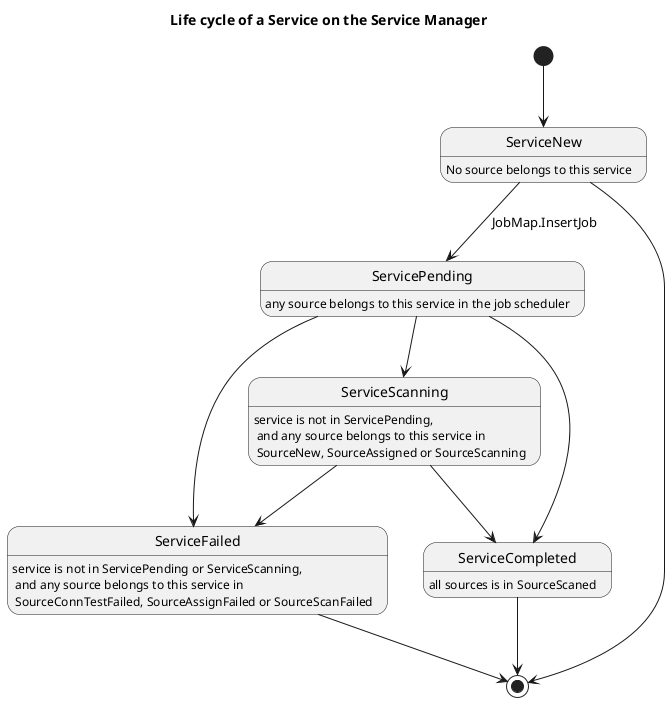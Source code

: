 @startuml

title Life cycle of a Service on the Service Manager

ServiceNew: No source belongs to this service
ServicePending: any source belongs to this service in the job scheduler
ServiceScanning: service is not in ServicePending,\n and any source belongs to this service in \n SourceNew, SourceAssigned or SourceScanning
ServiceCompleted: all sources is in SourceScaned
ServiceFailed: service is not in ServicePending or ServiceScanning,\n and any source belongs to this service in \n SourceConnTestFailed, SourceAssignFailed or SourceScanFailed

[*] --> ServiceNew
ServiceNew --> ServicePending: JobMap.InsertJob
ServiceNew --> [*]
ServicePending --> ServiceScanning
ServicePending --> ServiceCompleted
ServicePending --> ServiceFailed
ServiceScanning --> ServiceCompleted
ServiceScanning --> ServiceFailed
ServiceCompleted --> [*]
ServiceFailed --> [*]

@enduml 
